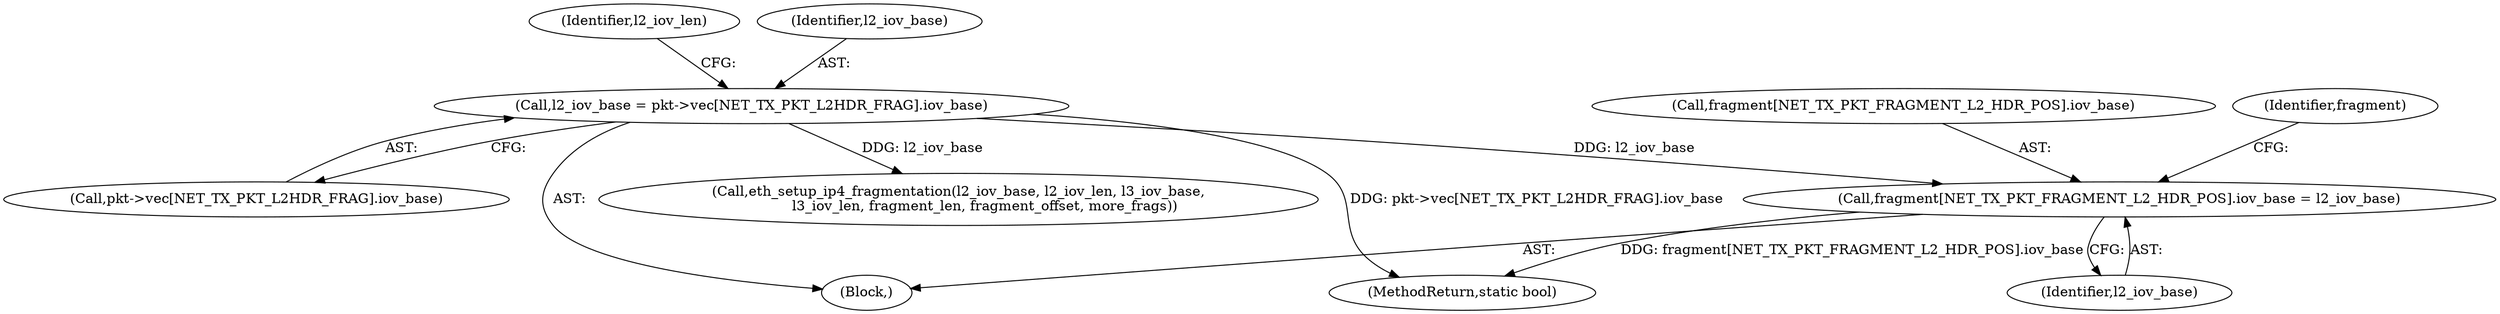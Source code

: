 digraph "0_qemu_ead315e43ea0c2ca3491209c6c8db8ce3f2bbe05@pointer" {
"1000169" [label="(Call,fragment[NET_TX_PKT_FRAGMENT_L2_HDR_POS].iov_base = l2_iov_base)"];
"1000133" [label="(Call,l2_iov_base = pkt->vec[NET_TX_PKT_L2HDR_FRAG].iov_base)"];
"1000135" [label="(Call,pkt->vec[NET_TX_PKT_L2HDR_FRAG].iov_base)"];
"1000243" [label="(MethodReturn,static bool)"];
"1000106" [label="(Block,)"];
"1000133" [label="(Call,l2_iov_base = pkt->vec[NET_TX_PKT_L2HDR_FRAG].iov_base)"];
"1000143" [label="(Identifier,l2_iov_len)"];
"1000170" [label="(Call,fragment[NET_TX_PKT_FRAGMENT_L2_HDR_POS].iov_base)"];
"1000179" [label="(Identifier,fragment)"];
"1000169" [label="(Call,fragment[NET_TX_PKT_FRAGMENT_L2_HDR_POS].iov_base = l2_iov_base)"];
"1000219" [label="(Call,eth_setup_ip4_fragmentation(l2_iov_base, l2_iov_len, l3_iov_base,\n            l3_iov_len, fragment_len, fragment_offset, more_frags))"];
"1000175" [label="(Identifier,l2_iov_base)"];
"1000134" [label="(Identifier,l2_iov_base)"];
"1000169" -> "1000106"  [label="AST: "];
"1000169" -> "1000175"  [label="CFG: "];
"1000170" -> "1000169"  [label="AST: "];
"1000175" -> "1000169"  [label="AST: "];
"1000179" -> "1000169"  [label="CFG: "];
"1000169" -> "1000243"  [label="DDG: fragment[NET_TX_PKT_FRAGMENT_L2_HDR_POS].iov_base"];
"1000133" -> "1000169"  [label="DDG: l2_iov_base"];
"1000133" -> "1000106"  [label="AST: "];
"1000133" -> "1000135"  [label="CFG: "];
"1000134" -> "1000133"  [label="AST: "];
"1000135" -> "1000133"  [label="AST: "];
"1000143" -> "1000133"  [label="CFG: "];
"1000133" -> "1000243"  [label="DDG: pkt->vec[NET_TX_PKT_L2HDR_FRAG].iov_base"];
"1000133" -> "1000219"  [label="DDG: l2_iov_base"];
}
